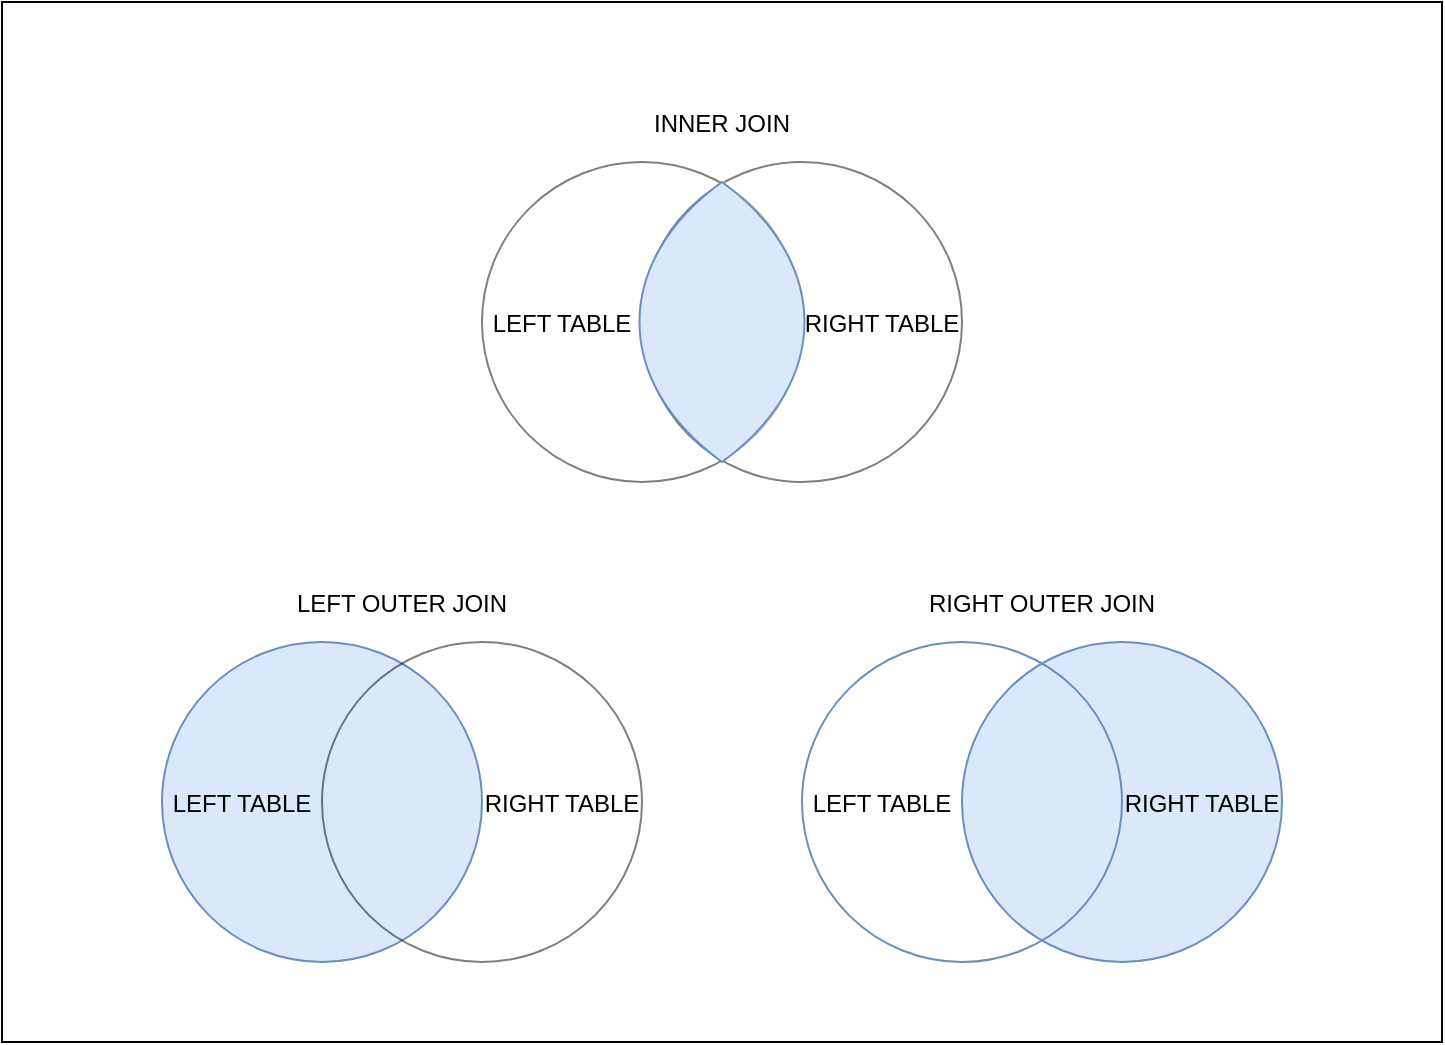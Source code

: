 <mxfile version="21.7.5" type="device" pages="4">
  <diagram name="JOIN의_종류" id="bDgBl5sPsiLC1mhiMHxO">
    <mxGraphModel dx="1175" dy="825" grid="1" gridSize="10" guides="1" tooltips="1" connect="1" arrows="1" fold="1" page="1" pageScale="1" pageWidth="827" pageHeight="1169" math="0" shadow="0">
      <root>
        <mxCell id="0" />
        <mxCell id="1" parent="0" />
        <mxCell id="LJpSSvs-1JSIScKcz2On-20" value="" style="rounded=0;whiteSpace=wrap;html=1;fillColor=none;" vertex="1" parent="1">
          <mxGeometry x="40" y="40" width="720" height="520" as="geometry" />
        </mxCell>
        <mxCell id="LJpSSvs-1JSIScKcz2On-1" value="" style="ellipse;whiteSpace=wrap;html=1;aspect=fixed;opacity=50;" vertex="1" parent="1">
          <mxGeometry x="280" y="120" width="160" height="160" as="geometry" />
        </mxCell>
        <mxCell id="LJpSSvs-1JSIScKcz2On-2" value="" style="ellipse;whiteSpace=wrap;html=1;aspect=fixed;opacity=50;" vertex="1" parent="1">
          <mxGeometry x="360" y="120" width="160" height="160" as="geometry" />
        </mxCell>
        <mxCell id="LJpSSvs-1JSIScKcz2On-3" value="&lt;font style=&quot;font-size: 12px;&quot;&gt;LEFT TABLE&lt;/font&gt;" style="text;html=1;strokeColor=none;fillColor=none;align=center;verticalAlign=middle;whiteSpace=wrap;rounded=0;fontSize=14;" vertex="1" parent="1">
          <mxGeometry x="280" y="180" width="80" height="40" as="geometry" />
        </mxCell>
        <mxCell id="LJpSSvs-1JSIScKcz2On-4" value="&lt;font style=&quot;font-size: 12px;&quot;&gt;RIGHT TABLE&lt;/font&gt;" style="text;html=1;strokeColor=none;fillColor=none;align=center;verticalAlign=middle;whiteSpace=wrap;rounded=0;fontSize=14;" vertex="1" parent="1">
          <mxGeometry x="440" y="180" width="80" height="40" as="geometry" />
        </mxCell>
        <mxCell id="LJpSSvs-1JSIScKcz2On-5" value="&lt;font style=&quot;font-size: 12px;&quot;&gt;INNER JOIN&lt;/font&gt;" style="text;html=1;strokeColor=none;fillColor=none;align=center;verticalAlign=middle;whiteSpace=wrap;rounded=0;fontSize=14;" vertex="1" parent="1">
          <mxGeometry x="280" y="80" width="240" height="40" as="geometry" />
        </mxCell>
        <mxCell id="LJpSSvs-1JSIScKcz2On-7" value="" style="whiteSpace=wrap;html=1;shape=mxgraph.basic.pointed_oval;fillColor=#dae8fc;strokeColor=#6c8ebf;" vertex="1" parent="1">
          <mxGeometry x="345" y="130" width="110" height="140" as="geometry" />
        </mxCell>
        <mxCell id="LJpSSvs-1JSIScKcz2On-9" value="" style="ellipse;whiteSpace=wrap;html=1;aspect=fixed;fillColor=#dae8fc;strokeColor=#6c8ebf;" vertex="1" parent="1">
          <mxGeometry x="120" y="360" width="160" height="160" as="geometry" />
        </mxCell>
        <mxCell id="LJpSSvs-1JSIScKcz2On-10" value="" style="ellipse;whiteSpace=wrap;html=1;aspect=fixed;opacity=50;fillColor=none;" vertex="1" parent="1">
          <mxGeometry x="200" y="360" width="160" height="160" as="geometry" />
        </mxCell>
        <mxCell id="LJpSSvs-1JSIScKcz2On-11" value="&lt;font style=&quot;font-size: 12px;&quot;&gt;LEFT TABLE&lt;/font&gt;" style="text;html=1;strokeColor=none;fillColor=none;align=center;verticalAlign=middle;whiteSpace=wrap;rounded=0;fontSize=14;" vertex="1" parent="1">
          <mxGeometry x="120" y="420" width="80" height="40" as="geometry" />
        </mxCell>
        <mxCell id="LJpSSvs-1JSIScKcz2On-12" value="&lt;font style=&quot;font-size: 12px;&quot;&gt;RIGHT TABLE&lt;/font&gt;" style="text;html=1;strokeColor=none;fillColor=none;align=center;verticalAlign=middle;whiteSpace=wrap;rounded=0;fontSize=14;" vertex="1" parent="1">
          <mxGeometry x="280" y="420" width="80" height="40" as="geometry" />
        </mxCell>
        <mxCell id="LJpSSvs-1JSIScKcz2On-13" value="&lt;font style=&quot;font-size: 12px;&quot;&gt;LEFT OUTER JOIN&lt;/font&gt;" style="text;html=1;strokeColor=none;fillColor=none;align=center;verticalAlign=middle;whiteSpace=wrap;rounded=0;fontSize=14;" vertex="1" parent="1">
          <mxGeometry x="120" y="320" width="240" height="40" as="geometry" />
        </mxCell>
        <mxCell id="LJpSSvs-1JSIScKcz2On-16" value="" style="ellipse;whiteSpace=wrap;html=1;aspect=fixed;fillColor=#dae8fc;strokeColor=#6c8ebf;" vertex="1" parent="1">
          <mxGeometry x="520" y="360" width="160" height="160" as="geometry" />
        </mxCell>
        <mxCell id="LJpSSvs-1JSIScKcz2On-15" value="" style="ellipse;whiteSpace=wrap;html=1;aspect=fixed;fillColor=none;strokeColor=#6c8ebf;" vertex="1" parent="1">
          <mxGeometry x="440" y="360" width="160" height="160" as="geometry" />
        </mxCell>
        <mxCell id="LJpSSvs-1JSIScKcz2On-17" value="&lt;font style=&quot;font-size: 12px;&quot;&gt;LEFT TABLE&lt;/font&gt;" style="text;html=1;strokeColor=none;fillColor=none;align=center;verticalAlign=middle;whiteSpace=wrap;rounded=0;fontSize=14;" vertex="1" parent="1">
          <mxGeometry x="440" y="420" width="80" height="40" as="geometry" />
        </mxCell>
        <mxCell id="LJpSSvs-1JSIScKcz2On-18" value="&lt;font style=&quot;font-size: 12px;&quot;&gt;RIGHT TABLE&lt;/font&gt;" style="text;html=1;strokeColor=none;fillColor=none;align=center;verticalAlign=middle;whiteSpace=wrap;rounded=0;fontSize=14;" vertex="1" parent="1">
          <mxGeometry x="600" y="420" width="80" height="40" as="geometry" />
        </mxCell>
        <mxCell id="LJpSSvs-1JSIScKcz2On-19" value="&lt;font style=&quot;font-size: 12px;&quot;&gt;RIGHT OUTER JOIN&lt;/font&gt;" style="text;html=1;strokeColor=none;fillColor=none;align=center;verticalAlign=middle;whiteSpace=wrap;rounded=0;fontSize=14;" vertex="1" parent="1">
          <mxGeometry x="440" y="320" width="240" height="40" as="geometry" />
        </mxCell>
      </root>
    </mxGraphModel>
  </diagram>
  <diagram id="h_VaCX9is6NI3U8yz89i" name="LEFT_OUTER_JOIN">
    <mxGraphModel dx="940" dy="660" grid="1" gridSize="10" guides="1" tooltips="1" connect="1" arrows="1" fold="1" page="1" pageScale="1" pageWidth="827" pageHeight="1169" math="0" shadow="0">
      <root>
        <mxCell id="0" />
        <mxCell id="1" parent="0" />
        <mxCell id="yx5ATThLZ2hMHE02eqi4-6" value="" style="rounded=0;whiteSpace=wrap;html=1;fillColor=none;" vertex="1" parent="1">
          <mxGeometry x="200" y="40" width="320" height="280" as="geometry" />
        </mxCell>
        <mxCell id="yx5ATThLZ2hMHE02eqi4-1" value="" style="ellipse;whiteSpace=wrap;html=1;aspect=fixed;fillColor=#dae8fc;strokeColor=#6c8ebf;" vertex="1" parent="1">
          <mxGeometry x="240" y="120" width="160" height="160" as="geometry" />
        </mxCell>
        <mxCell id="yx5ATThLZ2hMHE02eqi4-2" value="" style="ellipse;whiteSpace=wrap;html=1;aspect=fixed;opacity=50;fillColor=none;" vertex="1" parent="1">
          <mxGeometry x="320" y="120" width="160" height="160" as="geometry" />
        </mxCell>
        <mxCell id="yx5ATThLZ2hMHE02eqi4-3" value="&lt;font style=&quot;font-size: 12px;&quot;&gt;LEFT TABLE&lt;/font&gt;" style="text;html=1;strokeColor=none;fillColor=none;align=center;verticalAlign=middle;whiteSpace=wrap;rounded=0;fontSize=14;" vertex="1" parent="1">
          <mxGeometry x="240" y="180" width="80" height="40" as="geometry" />
        </mxCell>
        <mxCell id="yx5ATThLZ2hMHE02eqi4-4" value="&lt;font style=&quot;font-size: 12px;&quot;&gt;RIGHT TABLE&lt;/font&gt;" style="text;html=1;strokeColor=none;fillColor=none;align=center;verticalAlign=middle;whiteSpace=wrap;rounded=0;fontSize=14;" vertex="1" parent="1">
          <mxGeometry x="400" y="180" width="80" height="40" as="geometry" />
        </mxCell>
        <mxCell id="yx5ATThLZ2hMHE02eqi4-5" value="&lt;font style=&quot;font-size: 12px;&quot;&gt;LEFT OUTER JOIN&lt;/font&gt;" style="text;html=1;strokeColor=none;fillColor=none;align=center;verticalAlign=middle;whiteSpace=wrap;rounded=0;fontSize=14;" vertex="1" parent="1">
          <mxGeometry x="240" y="80" width="240" height="40" as="geometry" />
        </mxCell>
      </root>
    </mxGraphModel>
  </diagram>
  <diagram id="cEDtP5JAqDDRpp3505r_" name="RIGHT_OUTER_JOIN">
    <mxGraphModel dx="940" dy="660" grid="1" gridSize="10" guides="1" tooltips="1" connect="1" arrows="1" fold="1" page="1" pageScale="1" pageWidth="827" pageHeight="1169" math="0" shadow="0">
      <root>
        <mxCell id="0" />
        <mxCell id="1" parent="0" />
        <mxCell id="Fnc62h6ioznni527ONt7-7" value="" style="rounded=0;whiteSpace=wrap;html=1;fillColor=none;" vertex="1" parent="1">
          <mxGeometry x="240" y="80" width="320" height="280" as="geometry" />
        </mxCell>
        <mxCell id="Fnc62h6ioznni527ONt7-1" value="" style="ellipse;whiteSpace=wrap;html=1;aspect=fixed;fillColor=#dae8fc;strokeColor=#6c8ebf;" vertex="1" parent="1">
          <mxGeometry x="360" y="160" width="160" height="160" as="geometry" />
        </mxCell>
        <mxCell id="Fnc62h6ioznni527ONt7-2" value="" style="ellipse;whiteSpace=wrap;html=1;aspect=fixed;fillColor=none;strokeColor=#6c8ebf;" vertex="1" parent="1">
          <mxGeometry x="280" y="160" width="160" height="160" as="geometry" />
        </mxCell>
        <mxCell id="Fnc62h6ioznni527ONt7-3" value="&lt;font style=&quot;font-size: 12px;&quot;&gt;LEFT TABLE&lt;/font&gt;" style="text;html=1;strokeColor=none;fillColor=none;align=center;verticalAlign=middle;whiteSpace=wrap;rounded=0;fontSize=14;" vertex="1" parent="1">
          <mxGeometry x="280" y="220" width="80" height="40" as="geometry" />
        </mxCell>
        <mxCell id="Fnc62h6ioznni527ONt7-4" value="&lt;font style=&quot;font-size: 12px;&quot;&gt;RIGHT TABLE&lt;/font&gt;" style="text;html=1;strokeColor=none;fillColor=none;align=center;verticalAlign=middle;whiteSpace=wrap;rounded=0;fontSize=14;" vertex="1" parent="1">
          <mxGeometry x="440" y="220" width="80" height="40" as="geometry" />
        </mxCell>
        <mxCell id="Fnc62h6ioznni527ONt7-5" value="&lt;font style=&quot;font-size: 12px;&quot;&gt;RIGHT OUTER JOIN&lt;/font&gt;" style="text;html=1;strokeColor=none;fillColor=none;align=center;verticalAlign=middle;whiteSpace=wrap;rounded=0;fontSize=14;" vertex="1" parent="1">
          <mxGeometry x="280" y="120" width="240" height="40" as="geometry" />
        </mxCell>
      </root>
    </mxGraphModel>
  </diagram>
  <diagram id="2iMpJawsyx12jJ9RjoH_" name="FULL_OUTER_JOIN">
    <mxGraphModel dx="940" dy="660" grid="1" gridSize="10" guides="1" tooltips="1" connect="1" arrows="1" fold="1" page="1" pageScale="1" pageWidth="827" pageHeight="1169" math="0" shadow="0">
      <root>
        <mxCell id="0" />
        <mxCell id="1" parent="0" />
        <mxCell id="W7c-K8YdYDfydE8YHNEC-1" value="" style="rounded=0;whiteSpace=wrap;html=1;fillColor=none;" vertex="1" parent="1">
          <mxGeometry x="240" y="80" width="320" height="280" as="geometry" />
        </mxCell>
        <mxCell id="W7c-K8YdYDfydE8YHNEC-2" value="" style="ellipse;whiteSpace=wrap;html=1;aspect=fixed;fillColor=#dae8fc;strokeColor=#6c8ebf;opacity=50;" vertex="1" parent="1">
          <mxGeometry x="360" y="160" width="160" height="160" as="geometry" />
        </mxCell>
        <mxCell id="W7c-K8YdYDfydE8YHNEC-3" value="" style="ellipse;whiteSpace=wrap;html=1;aspect=fixed;fillColor=#dae8fc;strokeColor=#6c8ebf;opacity=50;" vertex="1" parent="1">
          <mxGeometry x="280" y="160" width="160" height="160" as="geometry" />
        </mxCell>
        <mxCell id="W7c-K8YdYDfydE8YHNEC-4" value="&lt;font style=&quot;font-size: 12px;&quot;&gt;LEFT TABLE&lt;/font&gt;" style="text;html=1;strokeColor=none;fillColor=none;align=center;verticalAlign=middle;whiteSpace=wrap;rounded=0;fontSize=14;" vertex="1" parent="1">
          <mxGeometry x="280" y="220" width="80" height="40" as="geometry" />
        </mxCell>
        <mxCell id="W7c-K8YdYDfydE8YHNEC-5" value="&lt;font style=&quot;font-size: 12px;&quot;&gt;RIGHT TABLE&lt;/font&gt;" style="text;html=1;strokeColor=none;fillColor=none;align=center;verticalAlign=middle;whiteSpace=wrap;rounded=0;fontSize=14;" vertex="1" parent="1">
          <mxGeometry x="440" y="220" width="80" height="40" as="geometry" />
        </mxCell>
        <mxCell id="W7c-K8YdYDfydE8YHNEC-6" value="&lt;font style=&quot;font-size: 12px;&quot;&gt;FULL OUTER JOIN&lt;/font&gt;" style="text;html=1;strokeColor=none;fillColor=none;align=center;verticalAlign=middle;whiteSpace=wrap;rounded=0;fontSize=14;" vertex="1" parent="1">
          <mxGeometry x="280" y="120" width="240" height="40" as="geometry" />
        </mxCell>
      </root>
    </mxGraphModel>
  </diagram>
</mxfile>
